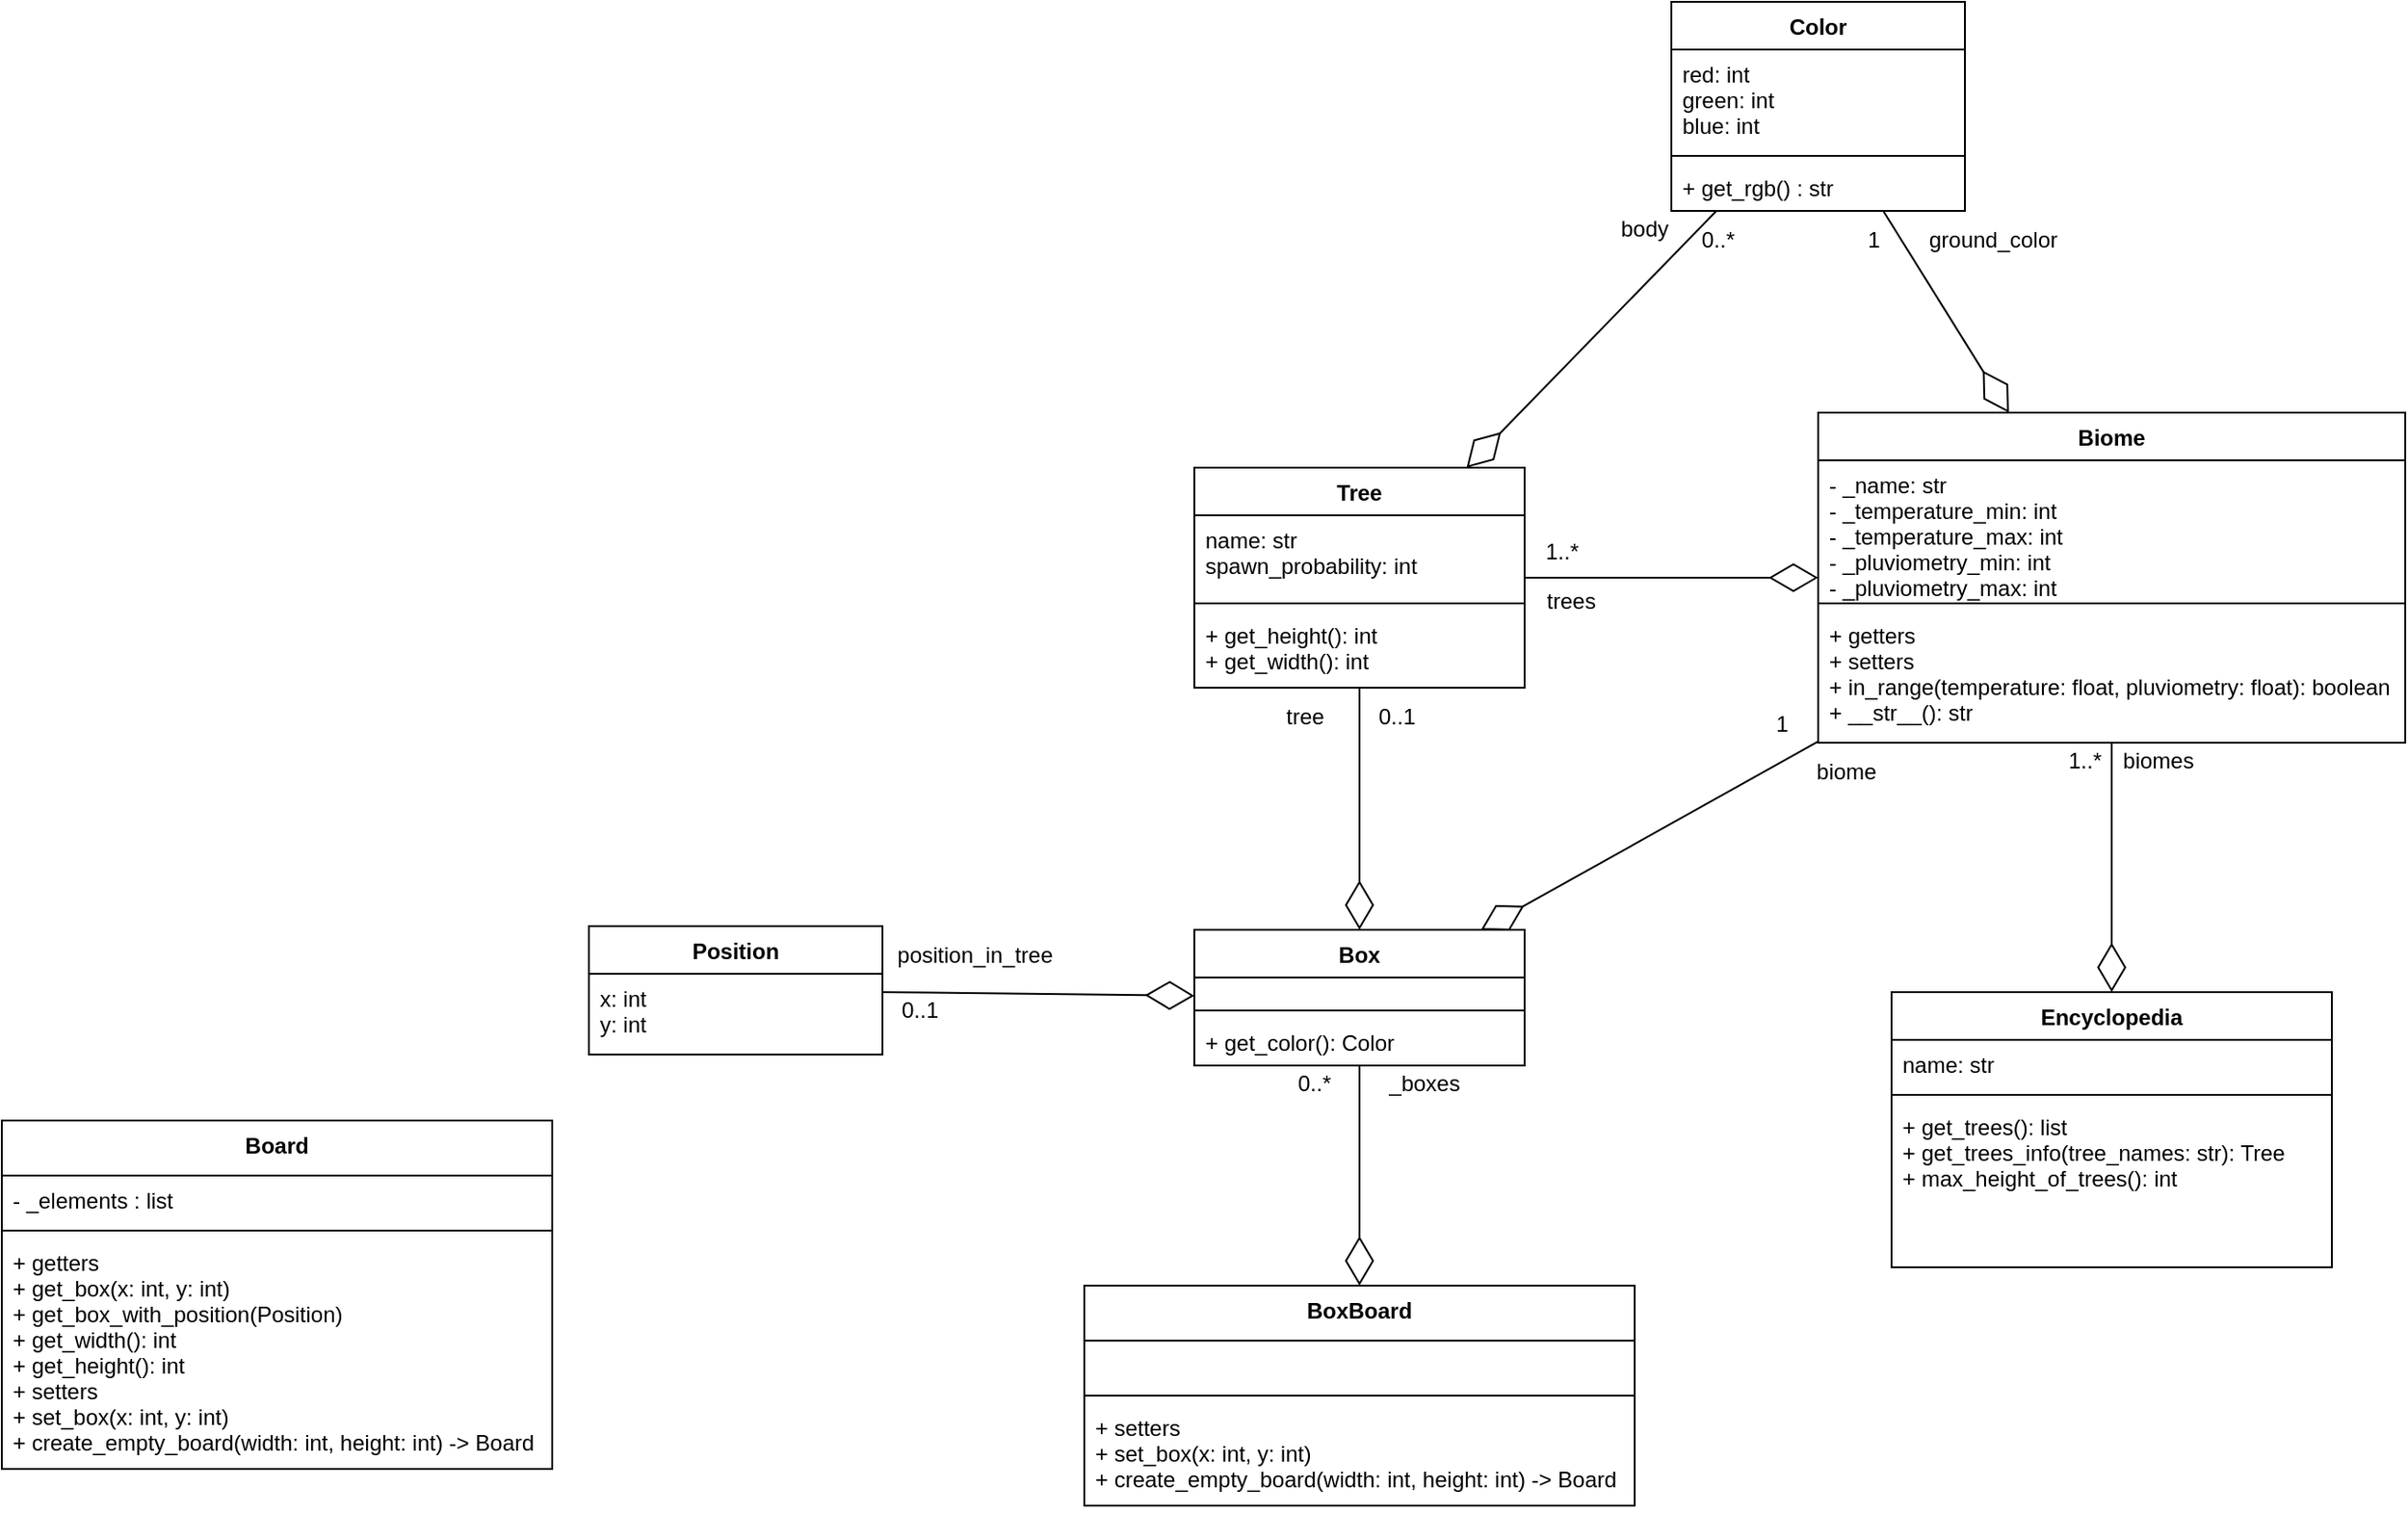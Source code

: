 <mxfile version="13.4.5" type="device"><diagram id="C8whWWGRZkC2s8Ugzqs-" name="Page-1"><mxGraphModel dx="1781" dy="986" grid="1" gridSize="10" guides="1" tooltips="1" connect="1" arrows="1" fold="1" page="0" pageScale="1" pageWidth="827" pageHeight="1169" math="0" shadow="0"><root><mxCell id="0"/><mxCell id="1" parent="0"/><mxCell id="tSxRDudtPRZctdTpGKeW-9" value="" style="endArrow=diamondThin;endFill=0;endSize=24;html=1;" parent="1" source="tSxRDudtPRZctdTpGKeW-26" target="tSxRDudtPRZctdTpGKeW-5" edge="1"><mxGeometry width="160" relative="1" as="geometry"><mxPoint x="40" y="163.098" as="sourcePoint"/><mxPoint x="80" y="340" as="targetPoint"/></mxGeometry></mxCell><mxCell id="tSxRDudtPRZctdTpGKeW-10" value="1..*" style="text;html=1;align=center;verticalAlign=middle;resizable=0;points=[];autosize=1;" parent="1" vertex="1"><mxGeometry x="35" y="150" width="30" height="20" as="geometry"/></mxCell><mxCell id="tSxRDudtPRZctdTpGKeW-11" value="trees" style="text;html=1;align=center;verticalAlign=middle;resizable=0;points=[];autosize=1;" parent="1" vertex="1"><mxGeometry x="35" y="177" width="40" height="20" as="geometry"/></mxCell><mxCell id="tSxRDudtPRZctdTpGKeW-19" value="" style="endArrow=diamondThin;endFill=0;endSize=24;html=1;" parent="1" source="tSxRDudtPRZctdTpGKeW-5" target="tSxRDudtPRZctdTpGKeW-12" edge="1"><mxGeometry width="160" relative="1" as="geometry"><mxPoint x="180" y="309.998" as="sourcePoint"/><mxPoint x="340" y="311.949" as="targetPoint"/></mxGeometry></mxCell><mxCell id="tSxRDudtPRZctdTpGKeW-20" value="biomes" style="text;html=1;align=center;verticalAlign=middle;resizable=0;points=[];autosize=1;" parent="1" vertex="1"><mxGeometry x="350" y="264" width="50" height="20" as="geometry"/></mxCell><mxCell id="tSxRDudtPRZctdTpGKeW-21" value="1..*" style="text;html=1;align=center;verticalAlign=middle;resizable=0;points=[];autosize=1;" parent="1" vertex="1"><mxGeometry x="320" y="264" width="30" height="20" as="geometry"/></mxCell><mxCell id="tSxRDudtPRZctdTpGKeW-30" value="Color" style="swimlane;fontStyle=1;align=center;verticalAlign=top;childLayout=stackLayout;horizontal=1;startSize=26;horizontalStack=0;resizeParent=1;resizeParentMax=0;resizeLast=0;collapsible=1;marginBottom=0;" parent="1" vertex="1"><mxGeometry x="110" y="-140" width="160" height="114" as="geometry"/></mxCell><mxCell id="tSxRDudtPRZctdTpGKeW-31" value="red: int&#10;green: int&#10;blue: int&#10;" style="text;strokeColor=none;fillColor=none;align=left;verticalAlign=top;spacingLeft=4;spacingRight=4;overflow=hidden;rotatable=0;points=[[0,0.5],[1,0.5]];portConstraint=eastwest;" parent="tSxRDudtPRZctdTpGKeW-30" vertex="1"><mxGeometry y="26" width="160" height="54" as="geometry"/></mxCell><mxCell id="tSxRDudtPRZctdTpGKeW-32" value="" style="line;strokeWidth=1;fillColor=none;align=left;verticalAlign=middle;spacingTop=-1;spacingLeft=3;spacingRight=3;rotatable=0;labelPosition=right;points=[];portConstraint=eastwest;" parent="tSxRDudtPRZctdTpGKeW-30" vertex="1"><mxGeometry y="80" width="160" height="8" as="geometry"/></mxCell><mxCell id="tSxRDudtPRZctdTpGKeW-33" value="+ get_rgb() : str&#10;&#10;+ get_red(): str&#10;" style="text;strokeColor=none;fillColor=none;align=left;verticalAlign=top;spacingLeft=4;spacingRight=4;overflow=hidden;rotatable=0;points=[[0,0.5],[1,0.5]];portConstraint=eastwest;" parent="tSxRDudtPRZctdTpGKeW-30" vertex="1"><mxGeometry y="88" width="160" height="26" as="geometry"/></mxCell><mxCell id="tSxRDudtPRZctdTpGKeW-34" value="" style="endArrow=diamondThin;endFill=0;endSize=24;html=1;" parent="1" source="tSxRDudtPRZctdTpGKeW-30" target="tSxRDudtPRZctdTpGKeW-5" edge="1"><mxGeometry width="160" relative="1" as="geometry"><mxPoint x="10" y="70" as="sourcePoint"/><mxPoint x="170" y="70" as="targetPoint"/></mxGeometry></mxCell><mxCell id="tSxRDudtPRZctdTpGKeW-35" value="ground_color" style="text;html=1;align=center;verticalAlign=middle;resizable=0;points=[];autosize=1;" parent="1" vertex="1"><mxGeometry x="240" y="-20" width="90" height="20" as="geometry"/></mxCell><mxCell id="tSxRDudtPRZctdTpGKeW-36" value="1" style="text;html=1;align=center;verticalAlign=middle;resizable=0;points=[];autosize=1;" parent="1" vertex="1"><mxGeometry x="210" y="-20" width="20" height="20" as="geometry"/></mxCell><mxCell id="tSxRDudtPRZctdTpGKeW-37" value="" style="endArrow=diamondThin;endFill=0;endSize=24;html=1;" parent="1" source="tSxRDudtPRZctdTpGKeW-30" target="tSxRDudtPRZctdTpGKeW-26" edge="1"><mxGeometry width="160" relative="1" as="geometry"><mxPoint x="30" y="90" as="sourcePoint"/><mxPoint x="190" y="90" as="targetPoint"/></mxGeometry></mxCell><mxCell id="tSxRDudtPRZctdTpGKeW-38" value="body" style="text;html=1;align=center;verticalAlign=middle;resizable=0;points=[];autosize=1;" parent="1" vertex="1"><mxGeometry x="75" y="-26" width="40" height="20" as="geometry"/></mxCell><mxCell id="tSxRDudtPRZctdTpGKeW-39" value="0..*" style="text;html=1;align=center;verticalAlign=middle;resizable=0;points=[];autosize=1;" parent="1" vertex="1"><mxGeometry x="120" y="-20" width="30" height="20" as="geometry"/></mxCell><mxCell id="tSxRDudtPRZctdTpGKeW-26" value="Tree" style="swimlane;fontStyle=1;align=center;verticalAlign=top;childLayout=stackLayout;horizontal=1;startSize=26;horizontalStack=0;resizeParent=1;resizeParentMax=0;resizeLast=0;collapsible=1;marginBottom=0;" parent="1" vertex="1"><mxGeometry x="-150" y="114" width="180" height="120" as="geometry"/></mxCell><mxCell id="tSxRDudtPRZctdTpGKeW-27" value="name: str&#10;spawn_probability: int" style="text;strokeColor=none;fillColor=none;align=left;verticalAlign=top;spacingLeft=4;spacingRight=4;overflow=hidden;rotatable=0;points=[[0,0.5],[1,0.5]];portConstraint=eastwest;" parent="tSxRDudtPRZctdTpGKeW-26" vertex="1"><mxGeometry y="26" width="180" height="44" as="geometry"/></mxCell><mxCell id="tSxRDudtPRZctdTpGKeW-28" value="" style="line;strokeWidth=1;fillColor=none;align=left;verticalAlign=middle;spacingTop=-1;spacingLeft=3;spacingRight=3;rotatable=0;labelPosition=right;points=[];portConstraint=eastwest;" parent="tSxRDudtPRZctdTpGKeW-26" vertex="1"><mxGeometry y="70" width="180" height="8" as="geometry"/></mxCell><mxCell id="tSxRDudtPRZctdTpGKeW-29" value="+ get_height(): int&#10;+ get_width(): int&#10;" style="text;strokeColor=none;fillColor=none;align=left;verticalAlign=top;spacingLeft=4;spacingRight=4;overflow=hidden;rotatable=0;points=[[0,0.5],[1,0.5]];portConstraint=eastwest;" parent="tSxRDudtPRZctdTpGKeW-26" vertex="1"><mxGeometry y="78" width="180" height="42" as="geometry"/></mxCell><mxCell id="tSxRDudtPRZctdTpGKeW-40" value="" style="endArrow=diamondThin;endFill=0;endSize=24;html=1;" parent="1" source="tSxRDudtPRZctdTpGKeW-5" target="tSxRDudtPRZctdTpGKeW-22" edge="1"><mxGeometry width="160" relative="1" as="geometry"><mxPoint x="65" y="290" as="sourcePoint"/><mxPoint x="225" y="290" as="targetPoint"/></mxGeometry></mxCell><mxCell id="tSxRDudtPRZctdTpGKeW-41" value="biome" style="text;html=1;align=center;verticalAlign=middle;resizable=0;points=[];autosize=1;" parent="1" vertex="1"><mxGeometry x="180" y="270" width="50" height="20" as="geometry"/></mxCell><mxCell id="tSxRDudtPRZctdTpGKeW-42" value="1" style="text;html=1;align=center;verticalAlign=middle;resizable=0;points=[];autosize=1;" parent="1" vertex="1"><mxGeometry x="160" y="244" width="20" height="20" as="geometry"/></mxCell><mxCell id="tSxRDudtPRZctdTpGKeW-43" value="" style="endArrow=diamondThin;endFill=0;endSize=24;html=1;" parent="1" source="tSxRDudtPRZctdTpGKeW-26" target="tSxRDudtPRZctdTpGKeW-22" edge="1"><mxGeometry width="160" relative="1" as="geometry"><mxPoint x="120" y="290" as="sourcePoint"/><mxPoint x="280" y="290" as="targetPoint"/></mxGeometry></mxCell><mxCell id="tSxRDudtPRZctdTpGKeW-44" value="tree" style="text;html=1;align=center;verticalAlign=middle;resizable=0;points=[];autosize=1;" parent="1" vertex="1"><mxGeometry x="-110" y="240" width="40" height="20" as="geometry"/></mxCell><mxCell id="tSxRDudtPRZctdTpGKeW-45" value="0..1" style="text;html=1;align=center;verticalAlign=middle;resizable=0;points=[];autosize=1;" parent="1" vertex="1"><mxGeometry x="-60" y="240" width="40" height="20" as="geometry"/></mxCell><mxCell id="tSxRDudtPRZctdTpGKeW-50" value="" style="endArrow=diamondThin;endFill=0;endSize=24;html=1;" parent="1" source="tSxRDudtPRZctdTpGKeW-46" target="tSxRDudtPRZctdTpGKeW-22" edge="1"><mxGeometry width="160" relative="1" as="geometry"><mxPoint x="-420" y="560" as="sourcePoint"/><mxPoint x="-260" y="560" as="targetPoint"/></mxGeometry></mxCell><mxCell id="tSxRDudtPRZctdTpGKeW-51" value="position_in_tree" style="text;html=1;align=center;verticalAlign=middle;resizable=0;points=[];autosize=1;" parent="1" vertex="1"><mxGeometry x="-320" y="370" width="100" height="20" as="geometry"/></mxCell><mxCell id="tSxRDudtPRZctdTpGKeW-52" value="0..1" style="text;html=1;align=center;verticalAlign=middle;resizable=0;points=[];autosize=1;" parent="1" vertex="1"><mxGeometry x="-320" y="400" width="40" height="20" as="geometry"/></mxCell><mxCell id="zA5OHEeaOckEQdmFBA_A-12" value="" style="endArrow=diamondThin;endFill=0;endSize=24;html=1;" parent="1" source="tSxRDudtPRZctdTpGKeW-22" target="zA5OHEeaOckEQdmFBA_A-1" edge="1"><mxGeometry width="160" relative="1" as="geometry"><mxPoint x="-130" y="620" as="sourcePoint"/><mxPoint x="-60" y="640" as="targetPoint"/></mxGeometry></mxCell><mxCell id="2" value="_boxes" style="text;html=1;align=center;verticalAlign=middle;resizable=0;points=[];autosize=1;" parent="1" vertex="1"><mxGeometry x="-50" y="440" width="50" height="20" as="geometry"/></mxCell><mxCell id="zA5OHEeaOckEQdmFBA_A-13" value="0..*" style="text;html=1;align=center;verticalAlign=middle;resizable=0;points=[];autosize=1;" parent="1" vertex="1"><mxGeometry x="-100" y="440" width="30" height="20" as="geometry"/></mxCell><mxCell id="tSxRDudtPRZctdTpGKeW-46" value="Position" style="swimlane;fontStyle=1;align=center;verticalAlign=top;childLayout=stackLayout;horizontal=1;startSize=26;horizontalStack=0;resizeParent=1;resizeParentMax=0;resizeLast=0;collapsible=1;marginBottom=0;" parent="1" vertex="1"><mxGeometry x="-480" y="364" width="160" height="70" as="geometry"/></mxCell><mxCell id="tSxRDudtPRZctdTpGKeW-47" value="x: int&#10;y: int&#10;" style="text;strokeColor=none;fillColor=none;align=left;verticalAlign=top;spacingLeft=4;spacingRight=4;overflow=hidden;rotatable=0;points=[[0,0.5],[1,0.5]];portConstraint=eastwest;" parent="tSxRDudtPRZctdTpGKeW-46" vertex="1"><mxGeometry y="26" width="160" height="44" as="geometry"/></mxCell><mxCell id="tSxRDudtPRZctdTpGKeW-22" value="Box" style="swimlane;fontStyle=1;align=center;verticalAlign=top;childLayout=stackLayout;horizontal=1;startSize=26;horizontalStack=0;resizeParent=1;resizeParentMax=0;resizeLast=0;collapsible=1;marginBottom=0;" parent="1" vertex="1"><mxGeometry x="-150" y="366" width="180" height="74" as="geometry"/></mxCell><mxCell id="tSxRDudtPRZctdTpGKeW-23" value="&#10;" style="text;strokeColor=none;fillColor=none;align=left;verticalAlign=top;spacingLeft=4;spacingRight=4;overflow=hidden;rotatable=0;points=[[0,0.5],[1,0.5]];portConstraint=eastwest;" parent="tSxRDudtPRZctdTpGKeW-22" vertex="1"><mxGeometry y="26" width="180" height="14" as="geometry"/></mxCell><mxCell id="tSxRDudtPRZctdTpGKeW-24" value="" style="line;strokeWidth=1;fillColor=none;align=left;verticalAlign=middle;spacingTop=-1;spacingLeft=3;spacingRight=3;rotatable=0;labelPosition=right;points=[];portConstraint=eastwest;" parent="tSxRDudtPRZctdTpGKeW-22" vertex="1"><mxGeometry y="40" width="180" height="8" as="geometry"/></mxCell><mxCell id="tSxRDudtPRZctdTpGKeW-25" value="+ get_color(): Color" style="text;strokeColor=none;fillColor=none;align=left;verticalAlign=top;spacingLeft=4;spacingRight=4;overflow=hidden;rotatable=0;points=[[0,0.5],[1,0.5]];portConstraint=eastwest;" parent="tSxRDudtPRZctdTpGKeW-22" vertex="1"><mxGeometry y="48" width="180" height="26" as="geometry"/></mxCell><mxCell id="tSxRDudtPRZctdTpGKeW-5" value="Biome" style="swimlane;fontStyle=1;align=center;verticalAlign=top;childLayout=stackLayout;horizontal=1;startSize=26;horizontalStack=0;resizeParent=1;resizeParentMax=0;resizeLast=0;collapsible=1;marginBottom=0;" parent="1" vertex="1"><mxGeometry x="190" y="84" width="320" height="180" as="geometry"/></mxCell><mxCell id="tSxRDudtPRZctdTpGKeW-6" value="- _name: str&#10;- _temperature_min: int&#10;- _temperature_max: int&#10;- _pluviometry_min: int&#10;- _pluviometry_max: int" style="text;strokeColor=none;fillColor=none;align=left;verticalAlign=top;spacingLeft=4;spacingRight=4;overflow=hidden;rotatable=0;points=[[0,0.5],[1,0.5]];portConstraint=eastwest;" parent="tSxRDudtPRZctdTpGKeW-5" vertex="1"><mxGeometry y="26" width="320" height="74" as="geometry"/></mxCell><mxCell id="tSxRDudtPRZctdTpGKeW-7" value="" style="line;strokeWidth=1;fillColor=none;align=left;verticalAlign=middle;spacingTop=-1;spacingLeft=3;spacingRight=3;rotatable=0;labelPosition=right;points=[];portConstraint=eastwest;" parent="tSxRDudtPRZctdTpGKeW-5" vertex="1"><mxGeometry y="100" width="320" height="8" as="geometry"/></mxCell><mxCell id="tSxRDudtPRZctdTpGKeW-8" value="+ getters&#10;+ setters&#10;+ in_range(temperature: float, pluviometry: float): boolean&#10;+ __str__(): str&#10;" style="text;strokeColor=none;fillColor=none;align=left;verticalAlign=top;spacingLeft=4;spacingRight=4;overflow=hidden;rotatable=0;points=[[0,0.5],[1,0.5]];portConstraint=eastwest;" parent="tSxRDudtPRZctdTpGKeW-5" vertex="1"><mxGeometry y="108" width="320" height="72" as="geometry"/></mxCell><mxCell id="tSxRDudtPRZctdTpGKeW-12" value="Encyclopedia" style="swimlane;fontStyle=1;align=center;verticalAlign=top;childLayout=stackLayout;horizontal=1;startSize=26;horizontalStack=0;resizeParent=1;resizeParentMax=0;resizeLast=0;collapsible=1;marginBottom=0;" parent="1" vertex="1"><mxGeometry x="230" y="400" width="240" height="150" as="geometry"/></mxCell><mxCell id="tSxRDudtPRZctdTpGKeW-13" value="name: str" style="text;strokeColor=none;fillColor=none;align=left;verticalAlign=top;spacingLeft=4;spacingRight=4;overflow=hidden;rotatable=0;points=[[0,0.5],[1,0.5]];portConstraint=eastwest;" parent="tSxRDudtPRZctdTpGKeW-12" vertex="1"><mxGeometry y="26" width="240" height="26" as="geometry"/></mxCell><mxCell id="tSxRDudtPRZctdTpGKeW-14" value="" style="line;strokeWidth=1;fillColor=none;align=left;verticalAlign=middle;spacingTop=-1;spacingLeft=3;spacingRight=3;rotatable=0;labelPosition=right;points=[];portConstraint=eastwest;" parent="tSxRDudtPRZctdTpGKeW-12" vertex="1"><mxGeometry y="52" width="240" height="8" as="geometry"/></mxCell><mxCell id="tSxRDudtPRZctdTpGKeW-15" value="+ get_trees(): list&#10;+ get_trees_info(tree_names: str): Tree&#10;+ max_height_of_trees(): int&#10;&#10;" style="text;strokeColor=none;fillColor=none;align=left;verticalAlign=top;spacingLeft=4;spacingRight=4;overflow=hidden;rotatable=0;points=[[0,0.5],[1,0.5]];portConstraint=eastwest;" parent="tSxRDudtPRZctdTpGKeW-12" vertex="1"><mxGeometry y="60" width="240" height="90" as="geometry"/></mxCell><mxCell id="zA5OHEeaOckEQdmFBA_A-1" value="BoxBoard" style="swimlane;fontStyle=1;align=center;verticalAlign=top;childLayout=stackLayout;horizontal=1;startSize=30;horizontalStack=0;resizeParent=1;resizeParentMax=0;resizeLast=0;collapsible=1;marginBottom=0;" parent="1" vertex="1"><mxGeometry x="-210" y="560" width="300" height="120" as="geometry"/></mxCell><mxCell id="zA5OHEeaOckEQdmFBA_A-2" value=" " style="text;strokeColor=none;fillColor=none;align=left;verticalAlign=top;spacingLeft=4;spacingRight=4;overflow=hidden;rotatable=0;points=[[0,0.5],[1,0.5]];portConstraint=eastwest;" parent="zA5OHEeaOckEQdmFBA_A-1" vertex="1"><mxGeometry y="30" width="300" height="26" as="geometry"/></mxCell><mxCell id="zA5OHEeaOckEQdmFBA_A-3" value="" style="line;strokeWidth=1;fillColor=none;align=left;verticalAlign=middle;spacingTop=-1;spacingLeft=3;spacingRight=3;rotatable=0;labelPosition=right;points=[];portConstraint=eastwest;" parent="zA5OHEeaOckEQdmFBA_A-1" vertex="1"><mxGeometry y="56" width="300" height="8" as="geometry"/></mxCell><mxCell id="zA5OHEeaOckEQdmFBA_A-4" value="+ setters&#10;+ set_box(x: int, y: int)&#10;+ create_empty_board(width: int, height: int) -&gt; Board" style="text;strokeColor=none;fillColor=none;align=left;verticalAlign=top;spacingLeft=4;spacingRight=4;overflow=hidden;rotatable=0;points=[[0,0.5],[1,0.5]];portConstraint=eastwest;" parent="zA5OHEeaOckEQdmFBA_A-1" vertex="1"><mxGeometry y="64" width="300" height="56" as="geometry"/></mxCell><mxCell id="kUHXdceBuxzBcF5JBVnF-16" value="Board" style="swimlane;fontStyle=1;align=center;verticalAlign=top;childLayout=stackLayout;horizontal=1;startSize=30;horizontalStack=0;resizeParent=1;resizeParentMax=0;resizeLast=0;collapsible=1;marginBottom=0;" vertex="1" parent="1"><mxGeometry x="-800" y="470" width="300" height="190" as="geometry"/></mxCell><mxCell id="kUHXdceBuxzBcF5JBVnF-17" value="- _elements : list" style="text;strokeColor=none;fillColor=none;align=left;verticalAlign=top;spacingLeft=4;spacingRight=4;overflow=hidden;rotatable=0;points=[[0,0.5],[1,0.5]];portConstraint=eastwest;" vertex="1" parent="kUHXdceBuxzBcF5JBVnF-16"><mxGeometry y="30" width="300" height="26" as="geometry"/></mxCell><mxCell id="kUHXdceBuxzBcF5JBVnF-18" value="" style="line;strokeWidth=1;fillColor=none;align=left;verticalAlign=middle;spacingTop=-1;spacingLeft=3;spacingRight=3;rotatable=0;labelPosition=right;points=[];portConstraint=eastwest;" vertex="1" parent="kUHXdceBuxzBcF5JBVnF-16"><mxGeometry y="56" width="300" height="8" as="geometry"/></mxCell><mxCell id="kUHXdceBuxzBcF5JBVnF-19" value="+ getters&#10;+ get_box(x: int, y: int)&#10;+ get_box_with_position(Position)&#10;+ get_width(): int&#10;+ get_height(): int &#10;+ setters&#10;+ set_box(x: int, y: int)&#10;+ create_empty_board(width: int, height: int) -&gt; Board" style="text;strokeColor=none;fillColor=none;align=left;verticalAlign=top;spacingLeft=4;spacingRight=4;overflow=hidden;rotatable=0;points=[[0,0.5],[1,0.5]];portConstraint=eastwest;" vertex="1" parent="kUHXdceBuxzBcF5JBVnF-16"><mxGeometry y="64" width="300" height="126" as="geometry"/></mxCell></root></mxGraphModel></diagram></mxfile>